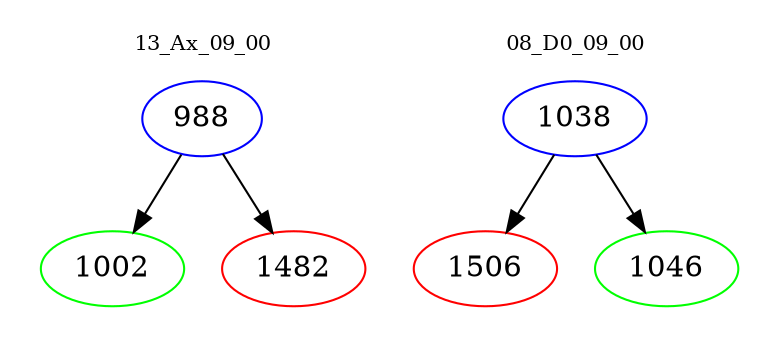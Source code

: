 digraph{
subgraph cluster_0 {
color = white
label = "13_Ax_09_00";
fontsize=10;
T0_988 [label="988", color="blue"]
T0_988 -> T0_1002 [color="black"]
T0_1002 [label="1002", color="green"]
T0_988 -> T0_1482 [color="black"]
T0_1482 [label="1482", color="red"]
}
subgraph cluster_1 {
color = white
label = "08_D0_09_00";
fontsize=10;
T1_1038 [label="1038", color="blue"]
T1_1038 -> T1_1506 [color="black"]
T1_1506 [label="1506", color="red"]
T1_1038 -> T1_1046 [color="black"]
T1_1046 [label="1046", color="green"]
}
}
